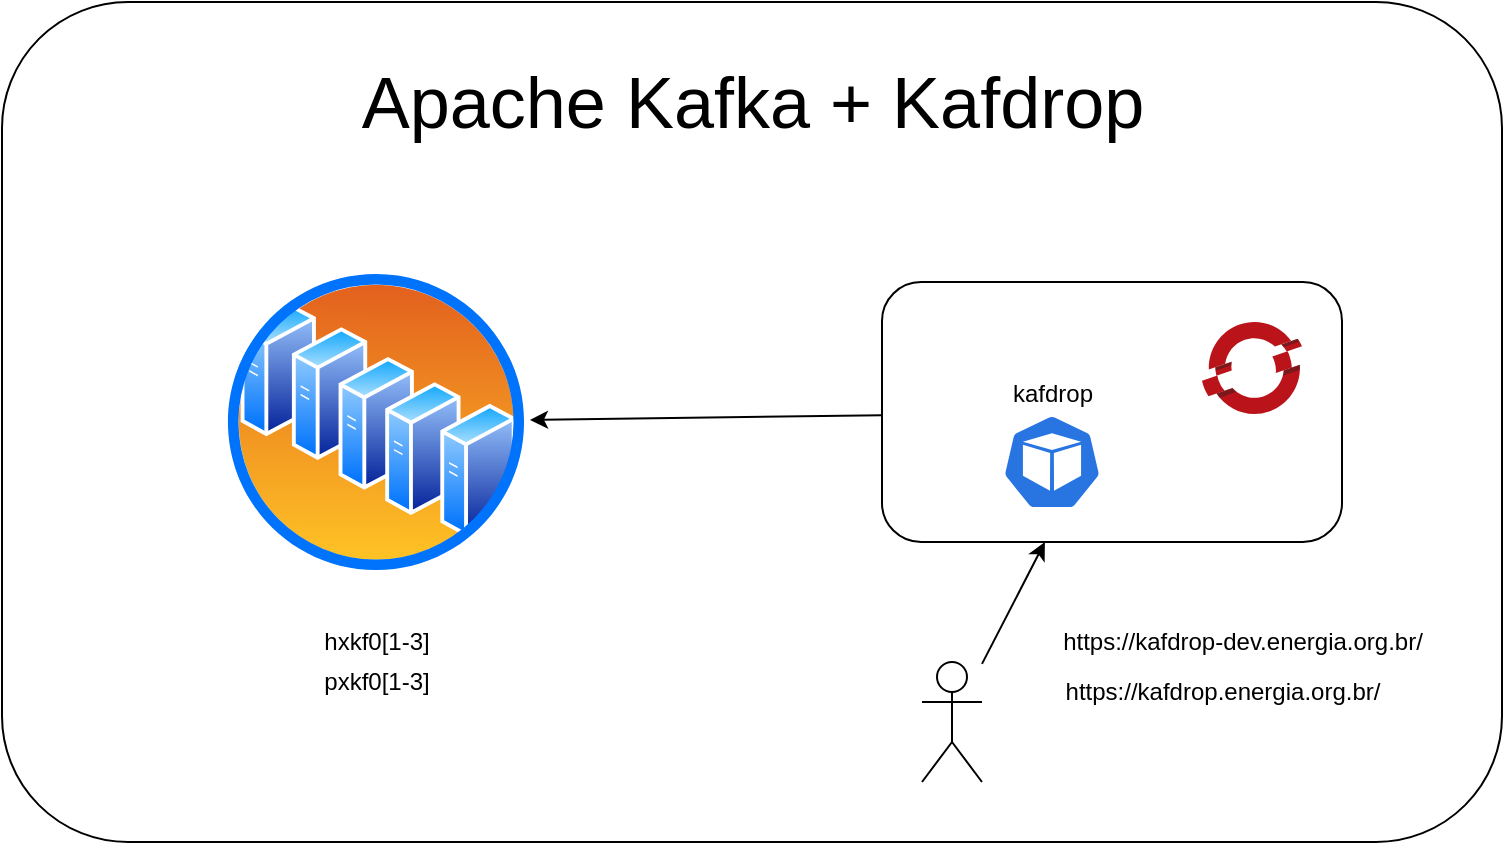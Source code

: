 <mxfile>
    <diagram id="3cRjz2PTNP8CqImLlpvM" name="Page-1">
        <mxGraphModel dx="516" dy="424" grid="1" gridSize="10" guides="1" tooltips="1" connect="1" arrows="1" fold="1" page="1" pageScale="1" pageWidth="850" pageHeight="1100" math="0" shadow="0">
            <root>
                <mxCell id="0"/>
                <mxCell id="1" parent="0"/>
                <mxCell id="31" value="" style="rounded=1;whiteSpace=wrap;html=1;fontSize=36;" parent="1" vertex="1">
                    <mxGeometry x="60" y="40" width="750" height="420" as="geometry"/>
                </mxCell>
                <mxCell id="38" style="edgeStyle=none;html=1;" parent="1" source="15" target="36" edge="1">
                    <mxGeometry relative="1" as="geometry"/>
                </mxCell>
                <mxCell id="15" value="" style="rounded=1;whiteSpace=wrap;html=1;" parent="1" vertex="1">
                    <mxGeometry x="500" y="180" width="230" height="130" as="geometry"/>
                </mxCell>
                <mxCell id="4" value="" style="sketch=0;html=1;dashed=0;whitespace=wrap;fillColor=#2875E2;strokeColor=#ffffff;points=[[0.005,0.63,0],[0.1,0.2,0],[0.9,0.2,0],[0.5,0,0],[0.995,0.63,0],[0.72,0.99,0],[0.5,1,0],[0.28,0.99,0]];shape=mxgraph.kubernetes.icon;prIcon=pod" parent="1" vertex="1">
                    <mxGeometry x="560" y="246" width="50" height="48" as="geometry"/>
                </mxCell>
                <mxCell id="7" value="" style="sketch=0;aspect=fixed;html=1;points=[];align=center;image;fontSize=12;image=img/lib/mscae/OpenShift.svg;" parent="1" vertex="1">
                    <mxGeometry x="660" y="200" width="50" height="46" as="geometry"/>
                </mxCell>
                <mxCell id="8" value="kafdrop" style="text;html=1;align=center;verticalAlign=middle;resizable=0;points=[];autosize=1;strokeColor=none;fillColor=none;" parent="1" vertex="1">
                    <mxGeometry x="555" y="226" width="60" height="20" as="geometry"/>
                </mxCell>
                <mxCell id="14" value="https://kafdrop.energia.org.br/" style="text;html=1;align=center;verticalAlign=middle;resizable=0;points=[];autosize=1;strokeColor=none;fillColor=none;" parent="1" vertex="1">
                    <mxGeometry x="580" y="370" width="180" height="30" as="geometry"/>
                </mxCell>
                <mxCell id="28" style="edgeStyle=none;html=1;fontSize=24;startArrow=none;startFill=0;" parent="1" source="26" target="15" edge="1">
                    <mxGeometry relative="1" as="geometry"/>
                </mxCell>
                <mxCell id="26" value="" style="shape=umlActor;verticalLabelPosition=bottom;verticalAlign=top;html=1;outlineConnect=0;fontSize=24;" parent="1" vertex="1">
                    <mxGeometry x="520" y="370" width="30" height="60" as="geometry"/>
                </mxCell>
                <mxCell id="29" value="&lt;font style=&quot;font-size: 36px&quot;&gt;Apache Kafka + Kafdrop&lt;/font&gt;" style="text;html=1;align=center;verticalAlign=middle;resizable=0;points=[];autosize=1;strokeColor=none;fillColor=none;fontSize=24;" parent="1" vertex="1">
                    <mxGeometry x="230" y="70" width="410" height="40" as="geometry"/>
                </mxCell>
                <mxCell id="36" value="" style="aspect=fixed;perimeter=ellipsePerimeter;html=1;align=center;shadow=0;dashed=0;spacingTop=3;image;image=img/lib/active_directory/server_farm.svg;" parent="1" vertex="1">
                    <mxGeometry x="170" y="173" width="154" height="154" as="geometry"/>
                </mxCell>
                <mxCell id="37" value="hxkf0[1-3]" style="text;html=1;align=center;verticalAlign=middle;resizable=0;points=[];autosize=1;strokeColor=none;fillColor=none;" parent="1" vertex="1">
                    <mxGeometry x="212" y="350" width="70" height="20" as="geometry"/>
                </mxCell>
                <mxCell id="39" value="pxkf0[1-3]" style="text;html=1;align=center;verticalAlign=middle;resizable=0;points=[];autosize=1;strokeColor=none;fillColor=none;" parent="1" vertex="1">
                    <mxGeometry x="207" y="365" width="80" height="30" as="geometry"/>
                </mxCell>
                <mxCell id="40" value="https://kafdrop-dev.energia.org.br/" style="text;html=1;align=center;verticalAlign=middle;resizable=0;points=[];autosize=1;strokeColor=none;fillColor=none;" parent="1" vertex="1">
                    <mxGeometry x="580" y="350" width="200" height="20" as="geometry"/>
                </mxCell>
            </root>
        </mxGraphModel>
    </diagram>
</mxfile>